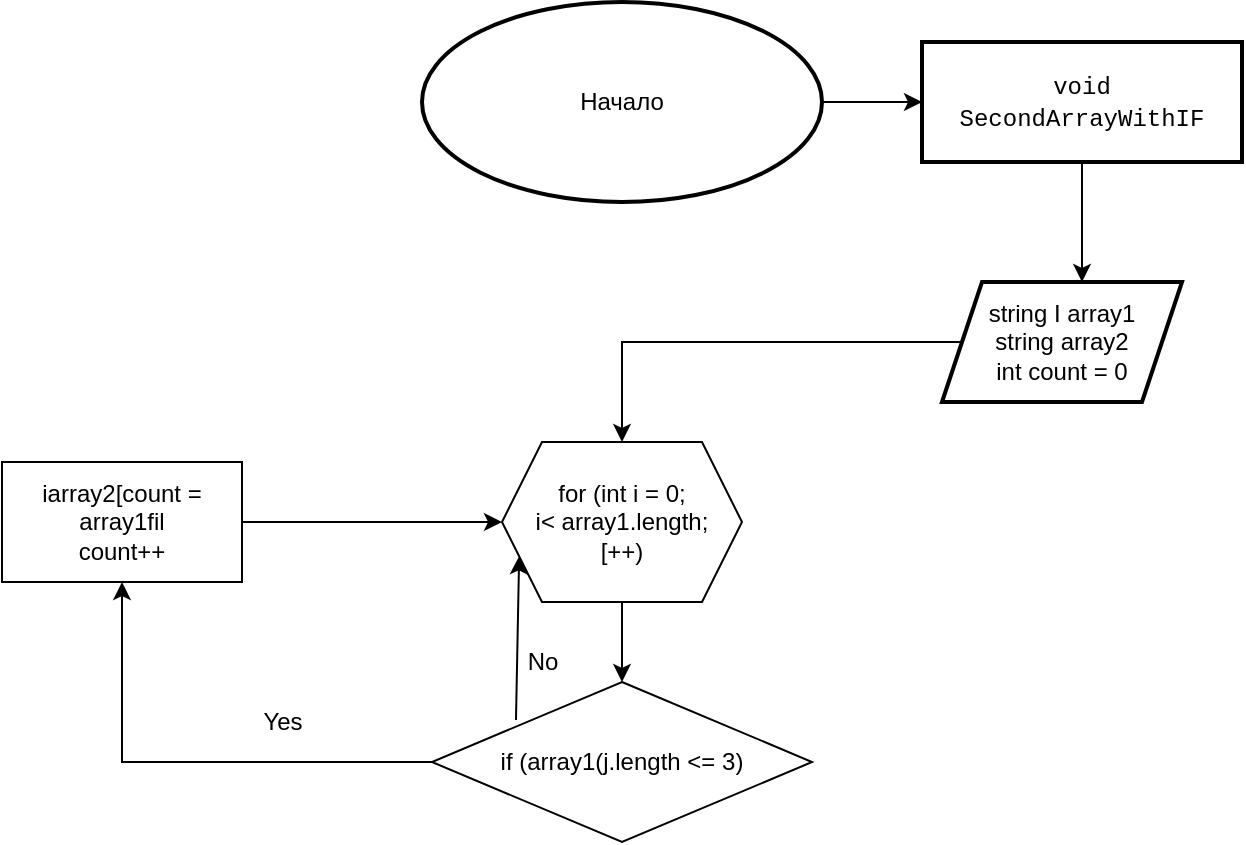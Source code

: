 <mxfile version="20.8.3" type="github"><diagram id="99u47BoO7wngVNtG0WXt" name="Страница 1"><mxGraphModel dx="838" dy="619" grid="1" gridSize="10" guides="1" tooltips="1" connect="1" arrows="1" fold="1" page="1" pageScale="1" pageWidth="827" pageHeight="1169" math="0" shadow="0"><root><mxCell id="0"/><mxCell id="1" parent="0"/><mxCell id="g_oMx15YZMB3GVvxOjDL-16" value="" style="edgeStyle=orthogonalEdgeStyle;rounded=0;orthogonalLoop=1;jettySize=auto;html=1;" parent="1" source="g_oMx15YZMB3GVvxOjDL-1" target="g_oMx15YZMB3GVvxOjDL-15" edge="1"><mxGeometry relative="1" as="geometry"/></mxCell><mxCell id="g_oMx15YZMB3GVvxOjDL-1" value="Начало" style="strokeWidth=2;html=1;shape=mxgraph.flowchart.start_1;whiteSpace=wrap;" parent="1" vertex="1"><mxGeometry x="290" y="20" width="200" height="100" as="geometry"/></mxCell><mxCell id="g_oMx15YZMB3GVvxOjDL-5" value="" style="edgeStyle=orthogonalEdgeStyle;rounded=0;orthogonalLoop=1;jettySize=auto;html=1;" parent="1" source="g_oMx15YZMB3GVvxOjDL-2" target="g_oMx15YZMB3GVvxOjDL-4" edge="1"><mxGeometry relative="1" as="geometry"/></mxCell><mxCell id="g_oMx15YZMB3GVvxOjDL-2" value="&lt;div&gt;string I array1&lt;/div&gt;&lt;div&gt;string array2&lt;/div&gt;&lt;div&gt;int count = 0&lt;/div&gt;" style="shape=parallelogram;perimeter=parallelogramPerimeter;whiteSpace=wrap;html=1;fixedSize=1;strokeWidth=2;" parent="1" vertex="1"><mxGeometry x="550" y="160" width="120" height="60" as="geometry"/></mxCell><mxCell id="g_oMx15YZMB3GVvxOjDL-7" value="" style="edgeStyle=orthogonalEdgeStyle;rounded=0;orthogonalLoop=1;jettySize=auto;html=1;" parent="1" source="g_oMx15YZMB3GVvxOjDL-4" target="g_oMx15YZMB3GVvxOjDL-6" edge="1"><mxGeometry relative="1" as="geometry"/></mxCell><mxCell id="g_oMx15YZMB3GVvxOjDL-4" value="for (int i = 0;&#10;i&lt; array1.length;&#10;[++)" style="shape=hexagon;perimeter=hexagonPerimeter2;whiteSpace=wrap;html=1;fixedSize=1;" parent="1" vertex="1"><mxGeometry x="330" y="240" width="120" height="80" as="geometry"/></mxCell><mxCell id="g_oMx15YZMB3GVvxOjDL-9" value="" style="edgeStyle=orthogonalEdgeStyle;rounded=0;orthogonalLoop=1;jettySize=auto;html=1;" parent="1" source="g_oMx15YZMB3GVvxOjDL-6" target="g_oMx15YZMB3GVvxOjDL-8" edge="1"><mxGeometry relative="1" as="geometry"/></mxCell><mxCell id="g_oMx15YZMB3GVvxOjDL-6" value="if (array1(j.length &amp;lt;= 3)" style="rhombus;whiteSpace=wrap;html=1;" parent="1" vertex="1"><mxGeometry x="295" y="360" width="190" height="80" as="geometry"/></mxCell><mxCell id="g_oMx15YZMB3GVvxOjDL-10" style="edgeStyle=orthogonalEdgeStyle;rounded=0;orthogonalLoop=1;jettySize=auto;html=1;" parent="1" source="g_oMx15YZMB3GVvxOjDL-8" target="g_oMx15YZMB3GVvxOjDL-4" edge="1"><mxGeometry relative="1" as="geometry"/></mxCell><mxCell id="g_oMx15YZMB3GVvxOjDL-8" value="iarray2[count = array1fil&lt;div&gt;count++&lt;/div&gt;" style="whiteSpace=wrap;html=1;" parent="1" vertex="1"><mxGeometry x="80" y="250" width="120" height="60" as="geometry"/></mxCell><mxCell id="g_oMx15YZMB3GVvxOjDL-12" value="" style="endArrow=classic;html=1;rounded=0;entryX=0;entryY=0.75;entryDx=0;entryDy=0;exitX=0.221;exitY=0.238;exitDx=0;exitDy=0;exitPerimeter=0;" parent="1" source="g_oMx15YZMB3GVvxOjDL-6" target="g_oMx15YZMB3GVvxOjDL-4" edge="1"><mxGeometry width="50" height="50" relative="1" as="geometry"><mxPoint x="295" y="400" as="sourcePoint"/><mxPoint x="345" y="350" as="targetPoint"/></mxGeometry></mxCell><mxCell id="g_oMx15YZMB3GVvxOjDL-13" value="Yes" style="text;html=1;align=center;verticalAlign=middle;resizable=0;points=[];autosize=1;strokeColor=none;fillColor=none;" parent="1" vertex="1"><mxGeometry x="200" y="365" width="40" height="30" as="geometry"/></mxCell><mxCell id="g_oMx15YZMB3GVvxOjDL-14" value="No&lt;br&gt;" style="text;html=1;align=center;verticalAlign=middle;resizable=0;points=[];autosize=1;strokeColor=none;fillColor=none;" parent="1" vertex="1"><mxGeometry x="330" y="335" width="40" height="30" as="geometry"/></mxCell><mxCell id="g_oMx15YZMB3GVvxOjDL-19" value="" style="edgeStyle=orthogonalEdgeStyle;rounded=0;orthogonalLoop=1;jettySize=auto;html=1;" parent="1" source="g_oMx15YZMB3GVvxOjDL-15" target="g_oMx15YZMB3GVvxOjDL-2" edge="1"><mxGeometry relative="1" as="geometry"><Array as="points"><mxPoint x="620" y="150"/><mxPoint x="620" y="150"/></Array></mxGeometry></mxCell><mxCell id="g_oMx15YZMB3GVvxOjDL-15" value="&lt;span style=&quot;color: var(--color-prettylights-syntax-keyword); text-align: start; box-sizing: border-box; font-family: ui-monospace, SFMono-Regular, &amp;quot;SF Mono&amp;quot;, Menlo, Consolas, &amp;quot;Liberation Mono&amp;quot;, monospace;&quot; class=&quot;pl-k&quot;&gt;void&lt;/span&gt;&lt;span style=&quot;text-align: start; caret-color: rgb(201, 209, 217); color: rgb(201, 209, 217); font-family: ui-monospace, SFMono-Regular, &amp;quot;SF Mono&amp;quot;, Menlo, Consolas, &amp;quot;Liberation Mono&amp;quot;, monospace; background-color: rgb(13, 17, 23);&quot;&gt; &lt;/span&gt;&lt;span style=&quot;color: var(--color-prettylights-syntax-entity); text-align: start; box-sizing: border-box; font-family: ui-monospace, SFMono-Regular, &amp;quot;SF Mono&amp;quot;, Menlo, Consolas, &amp;quot;Liberation Mono&amp;quot;, monospace;&quot; class=&quot;pl-en&quot;&gt;SecondArrayWithIF&lt;/span&gt;" style="whiteSpace=wrap;html=1;strokeWidth=2;" parent="1" vertex="1"><mxGeometry x="540" y="40" width="160" height="60" as="geometry"/></mxCell></root></mxGraphModel></diagram></mxfile>